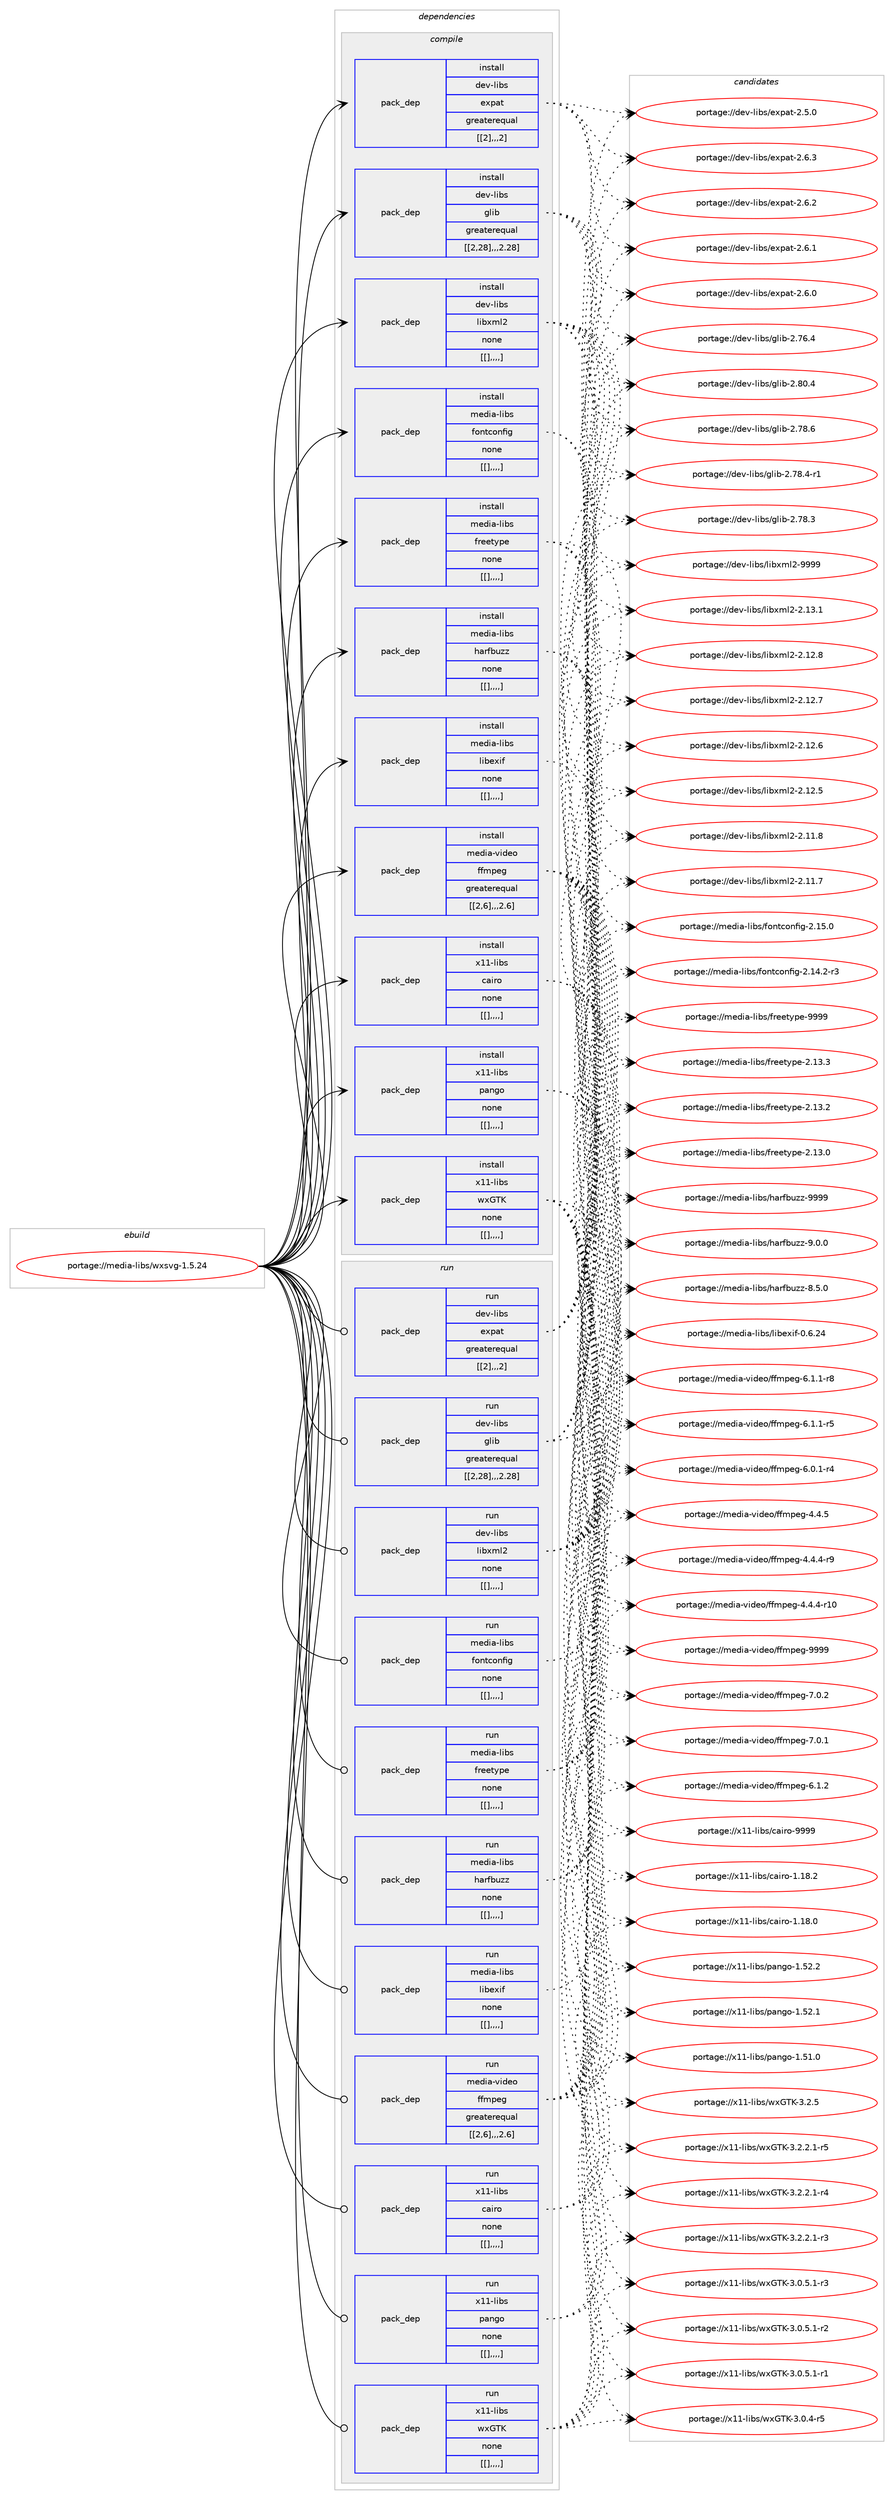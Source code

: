 digraph prolog {

# *************
# Graph options
# *************

newrank=true;
concentrate=true;
compound=true;
graph [rankdir=LR,fontname=Helvetica,fontsize=10,ranksep=1.5];#, ranksep=2.5, nodesep=0.2];
edge  [arrowhead=vee];
node  [fontname=Helvetica,fontsize=10];

# **********
# The ebuild
# **********

subgraph cluster_leftcol {
color=gray;
label=<<i>ebuild</i>>;
id [label="portage://media-libs/wxsvg-1.5.24", color=red, width=4, href="../media-libs/wxsvg-1.5.24.svg"];
}

# ****************
# The dependencies
# ****************

subgraph cluster_midcol {
color=gray;
label=<<i>dependencies</i>>;
subgraph cluster_compile {
fillcolor="#eeeeee";
style=filled;
label=<<i>compile</i>>;
subgraph pack239591 {
dependency324081 [label=<<TABLE BORDER="0" CELLBORDER="1" CELLSPACING="0" CELLPADDING="4" WIDTH="220"><TR><TD ROWSPAN="6" CELLPADDING="30">pack_dep</TD></TR><TR><TD WIDTH="110">install</TD></TR><TR><TD>dev-libs</TD></TR><TR><TD>expat</TD></TR><TR><TD>greaterequal</TD></TR><TR><TD>[[2],,,2]</TD></TR></TABLE>>, shape=none, color=blue];
}
id:e -> dependency324081:w [weight=20,style="solid",arrowhead="vee"];
subgraph pack239592 {
dependency324082 [label=<<TABLE BORDER="0" CELLBORDER="1" CELLSPACING="0" CELLPADDING="4" WIDTH="220"><TR><TD ROWSPAN="6" CELLPADDING="30">pack_dep</TD></TR><TR><TD WIDTH="110">install</TD></TR><TR><TD>dev-libs</TD></TR><TR><TD>glib</TD></TR><TR><TD>greaterequal</TD></TR><TR><TD>[[2,28],,,2.28]</TD></TR></TABLE>>, shape=none, color=blue];
}
id:e -> dependency324082:w [weight=20,style="solid",arrowhead="vee"];
subgraph pack239593 {
dependency324083 [label=<<TABLE BORDER="0" CELLBORDER="1" CELLSPACING="0" CELLPADDING="4" WIDTH="220"><TR><TD ROWSPAN="6" CELLPADDING="30">pack_dep</TD></TR><TR><TD WIDTH="110">install</TD></TR><TR><TD>dev-libs</TD></TR><TR><TD>libxml2</TD></TR><TR><TD>none</TD></TR><TR><TD>[[],,,,]</TD></TR></TABLE>>, shape=none, color=blue];
}
id:e -> dependency324083:w [weight=20,style="solid",arrowhead="vee"];
subgraph pack239594 {
dependency324084 [label=<<TABLE BORDER="0" CELLBORDER="1" CELLSPACING="0" CELLPADDING="4" WIDTH="220"><TR><TD ROWSPAN="6" CELLPADDING="30">pack_dep</TD></TR><TR><TD WIDTH="110">install</TD></TR><TR><TD>media-libs</TD></TR><TR><TD>fontconfig</TD></TR><TR><TD>none</TD></TR><TR><TD>[[],,,,]</TD></TR></TABLE>>, shape=none, color=blue];
}
id:e -> dependency324084:w [weight=20,style="solid",arrowhead="vee"];
subgraph pack239595 {
dependency324085 [label=<<TABLE BORDER="0" CELLBORDER="1" CELLSPACING="0" CELLPADDING="4" WIDTH="220"><TR><TD ROWSPAN="6" CELLPADDING="30">pack_dep</TD></TR><TR><TD WIDTH="110">install</TD></TR><TR><TD>media-libs</TD></TR><TR><TD>freetype</TD></TR><TR><TD>none</TD></TR><TR><TD>[[],,,,]</TD></TR></TABLE>>, shape=none, color=blue];
}
id:e -> dependency324085:w [weight=20,style="solid",arrowhead="vee"];
subgraph pack239596 {
dependency324086 [label=<<TABLE BORDER="0" CELLBORDER="1" CELLSPACING="0" CELLPADDING="4" WIDTH="220"><TR><TD ROWSPAN="6" CELLPADDING="30">pack_dep</TD></TR><TR><TD WIDTH="110">install</TD></TR><TR><TD>media-libs</TD></TR><TR><TD>harfbuzz</TD></TR><TR><TD>none</TD></TR><TR><TD>[[],,,,]</TD></TR></TABLE>>, shape=none, color=blue];
}
id:e -> dependency324086:w [weight=20,style="solid",arrowhead="vee"];
subgraph pack239597 {
dependency324087 [label=<<TABLE BORDER="0" CELLBORDER="1" CELLSPACING="0" CELLPADDING="4" WIDTH="220"><TR><TD ROWSPAN="6" CELLPADDING="30">pack_dep</TD></TR><TR><TD WIDTH="110">install</TD></TR><TR><TD>media-libs</TD></TR><TR><TD>libexif</TD></TR><TR><TD>none</TD></TR><TR><TD>[[],,,,]</TD></TR></TABLE>>, shape=none, color=blue];
}
id:e -> dependency324087:w [weight=20,style="solid",arrowhead="vee"];
subgraph pack239598 {
dependency324088 [label=<<TABLE BORDER="0" CELLBORDER="1" CELLSPACING="0" CELLPADDING="4" WIDTH="220"><TR><TD ROWSPAN="6" CELLPADDING="30">pack_dep</TD></TR><TR><TD WIDTH="110">install</TD></TR><TR><TD>media-video</TD></TR><TR><TD>ffmpeg</TD></TR><TR><TD>greaterequal</TD></TR><TR><TD>[[2,6],,,2.6]</TD></TR></TABLE>>, shape=none, color=blue];
}
id:e -> dependency324088:w [weight=20,style="solid",arrowhead="vee"];
subgraph pack239599 {
dependency324089 [label=<<TABLE BORDER="0" CELLBORDER="1" CELLSPACING="0" CELLPADDING="4" WIDTH="220"><TR><TD ROWSPAN="6" CELLPADDING="30">pack_dep</TD></TR><TR><TD WIDTH="110">install</TD></TR><TR><TD>x11-libs</TD></TR><TR><TD>cairo</TD></TR><TR><TD>none</TD></TR><TR><TD>[[],,,,]</TD></TR></TABLE>>, shape=none, color=blue];
}
id:e -> dependency324089:w [weight=20,style="solid",arrowhead="vee"];
subgraph pack239600 {
dependency324090 [label=<<TABLE BORDER="0" CELLBORDER="1" CELLSPACING="0" CELLPADDING="4" WIDTH="220"><TR><TD ROWSPAN="6" CELLPADDING="30">pack_dep</TD></TR><TR><TD WIDTH="110">install</TD></TR><TR><TD>x11-libs</TD></TR><TR><TD>pango</TD></TR><TR><TD>none</TD></TR><TR><TD>[[],,,,]</TD></TR></TABLE>>, shape=none, color=blue];
}
id:e -> dependency324090:w [weight=20,style="solid",arrowhead="vee"];
subgraph pack239601 {
dependency324091 [label=<<TABLE BORDER="0" CELLBORDER="1" CELLSPACING="0" CELLPADDING="4" WIDTH="220"><TR><TD ROWSPAN="6" CELLPADDING="30">pack_dep</TD></TR><TR><TD WIDTH="110">install</TD></TR><TR><TD>x11-libs</TD></TR><TR><TD>wxGTK</TD></TR><TR><TD>none</TD></TR><TR><TD>[[],,,,]</TD></TR></TABLE>>, shape=none, color=blue];
}
id:e -> dependency324091:w [weight=20,style="solid",arrowhead="vee"];
}
subgraph cluster_compileandrun {
fillcolor="#eeeeee";
style=filled;
label=<<i>compile and run</i>>;
}
subgraph cluster_run {
fillcolor="#eeeeee";
style=filled;
label=<<i>run</i>>;
subgraph pack239602 {
dependency324092 [label=<<TABLE BORDER="0" CELLBORDER="1" CELLSPACING="0" CELLPADDING="4" WIDTH="220"><TR><TD ROWSPAN="6" CELLPADDING="30">pack_dep</TD></TR><TR><TD WIDTH="110">run</TD></TR><TR><TD>dev-libs</TD></TR><TR><TD>expat</TD></TR><TR><TD>greaterequal</TD></TR><TR><TD>[[2],,,2]</TD></TR></TABLE>>, shape=none, color=blue];
}
id:e -> dependency324092:w [weight=20,style="solid",arrowhead="odot"];
subgraph pack239603 {
dependency324093 [label=<<TABLE BORDER="0" CELLBORDER="1" CELLSPACING="0" CELLPADDING="4" WIDTH="220"><TR><TD ROWSPAN="6" CELLPADDING="30">pack_dep</TD></TR><TR><TD WIDTH="110">run</TD></TR><TR><TD>dev-libs</TD></TR><TR><TD>glib</TD></TR><TR><TD>greaterequal</TD></TR><TR><TD>[[2,28],,,2.28]</TD></TR></TABLE>>, shape=none, color=blue];
}
id:e -> dependency324093:w [weight=20,style="solid",arrowhead="odot"];
subgraph pack239604 {
dependency324094 [label=<<TABLE BORDER="0" CELLBORDER="1" CELLSPACING="0" CELLPADDING="4" WIDTH="220"><TR><TD ROWSPAN="6" CELLPADDING="30">pack_dep</TD></TR><TR><TD WIDTH="110">run</TD></TR><TR><TD>dev-libs</TD></TR><TR><TD>libxml2</TD></TR><TR><TD>none</TD></TR><TR><TD>[[],,,,]</TD></TR></TABLE>>, shape=none, color=blue];
}
id:e -> dependency324094:w [weight=20,style="solid",arrowhead="odot"];
subgraph pack239605 {
dependency324095 [label=<<TABLE BORDER="0" CELLBORDER="1" CELLSPACING="0" CELLPADDING="4" WIDTH="220"><TR><TD ROWSPAN="6" CELLPADDING="30">pack_dep</TD></TR><TR><TD WIDTH="110">run</TD></TR><TR><TD>media-libs</TD></TR><TR><TD>fontconfig</TD></TR><TR><TD>none</TD></TR><TR><TD>[[],,,,]</TD></TR></TABLE>>, shape=none, color=blue];
}
id:e -> dependency324095:w [weight=20,style="solid",arrowhead="odot"];
subgraph pack239606 {
dependency324096 [label=<<TABLE BORDER="0" CELLBORDER="1" CELLSPACING="0" CELLPADDING="4" WIDTH="220"><TR><TD ROWSPAN="6" CELLPADDING="30">pack_dep</TD></TR><TR><TD WIDTH="110">run</TD></TR><TR><TD>media-libs</TD></TR><TR><TD>freetype</TD></TR><TR><TD>none</TD></TR><TR><TD>[[],,,,]</TD></TR></TABLE>>, shape=none, color=blue];
}
id:e -> dependency324096:w [weight=20,style="solid",arrowhead="odot"];
subgraph pack239607 {
dependency324097 [label=<<TABLE BORDER="0" CELLBORDER="1" CELLSPACING="0" CELLPADDING="4" WIDTH="220"><TR><TD ROWSPAN="6" CELLPADDING="30">pack_dep</TD></TR><TR><TD WIDTH="110">run</TD></TR><TR><TD>media-libs</TD></TR><TR><TD>harfbuzz</TD></TR><TR><TD>none</TD></TR><TR><TD>[[],,,,]</TD></TR></TABLE>>, shape=none, color=blue];
}
id:e -> dependency324097:w [weight=20,style="solid",arrowhead="odot"];
subgraph pack239608 {
dependency324098 [label=<<TABLE BORDER="0" CELLBORDER="1" CELLSPACING="0" CELLPADDING="4" WIDTH="220"><TR><TD ROWSPAN="6" CELLPADDING="30">pack_dep</TD></TR><TR><TD WIDTH="110">run</TD></TR><TR><TD>media-libs</TD></TR><TR><TD>libexif</TD></TR><TR><TD>none</TD></TR><TR><TD>[[],,,,]</TD></TR></TABLE>>, shape=none, color=blue];
}
id:e -> dependency324098:w [weight=20,style="solid",arrowhead="odot"];
subgraph pack239609 {
dependency324099 [label=<<TABLE BORDER="0" CELLBORDER="1" CELLSPACING="0" CELLPADDING="4" WIDTH="220"><TR><TD ROWSPAN="6" CELLPADDING="30">pack_dep</TD></TR><TR><TD WIDTH="110">run</TD></TR><TR><TD>media-video</TD></TR><TR><TD>ffmpeg</TD></TR><TR><TD>greaterequal</TD></TR><TR><TD>[[2,6],,,2.6]</TD></TR></TABLE>>, shape=none, color=blue];
}
id:e -> dependency324099:w [weight=20,style="solid",arrowhead="odot"];
subgraph pack239610 {
dependency324100 [label=<<TABLE BORDER="0" CELLBORDER="1" CELLSPACING="0" CELLPADDING="4" WIDTH="220"><TR><TD ROWSPAN="6" CELLPADDING="30">pack_dep</TD></TR><TR><TD WIDTH="110">run</TD></TR><TR><TD>x11-libs</TD></TR><TR><TD>cairo</TD></TR><TR><TD>none</TD></TR><TR><TD>[[],,,,]</TD></TR></TABLE>>, shape=none, color=blue];
}
id:e -> dependency324100:w [weight=20,style="solid",arrowhead="odot"];
subgraph pack239611 {
dependency324101 [label=<<TABLE BORDER="0" CELLBORDER="1" CELLSPACING="0" CELLPADDING="4" WIDTH="220"><TR><TD ROWSPAN="6" CELLPADDING="30">pack_dep</TD></TR><TR><TD WIDTH="110">run</TD></TR><TR><TD>x11-libs</TD></TR><TR><TD>pango</TD></TR><TR><TD>none</TD></TR><TR><TD>[[],,,,]</TD></TR></TABLE>>, shape=none, color=blue];
}
id:e -> dependency324101:w [weight=20,style="solid",arrowhead="odot"];
subgraph pack239612 {
dependency324102 [label=<<TABLE BORDER="0" CELLBORDER="1" CELLSPACING="0" CELLPADDING="4" WIDTH="220"><TR><TD ROWSPAN="6" CELLPADDING="30">pack_dep</TD></TR><TR><TD WIDTH="110">run</TD></TR><TR><TD>x11-libs</TD></TR><TR><TD>wxGTK</TD></TR><TR><TD>none</TD></TR><TR><TD>[[],,,,]</TD></TR></TABLE>>, shape=none, color=blue];
}
id:e -> dependency324102:w [weight=20,style="solid",arrowhead="odot"];
}
}

# **************
# The candidates
# **************

subgraph cluster_choices {
rank=same;
color=gray;
label=<<i>candidates</i>>;

subgraph choice239591 {
color=black;
nodesep=1;
choice10010111845108105981154710112011297116455046544651 [label="portage://dev-libs/expat-2.6.3", color=red, width=4,href="../dev-libs/expat-2.6.3.svg"];
choice10010111845108105981154710112011297116455046544650 [label="portage://dev-libs/expat-2.6.2", color=red, width=4,href="../dev-libs/expat-2.6.2.svg"];
choice10010111845108105981154710112011297116455046544649 [label="portage://dev-libs/expat-2.6.1", color=red, width=4,href="../dev-libs/expat-2.6.1.svg"];
choice10010111845108105981154710112011297116455046544648 [label="portage://dev-libs/expat-2.6.0", color=red, width=4,href="../dev-libs/expat-2.6.0.svg"];
choice10010111845108105981154710112011297116455046534648 [label="portage://dev-libs/expat-2.5.0", color=red, width=4,href="../dev-libs/expat-2.5.0.svg"];
dependency324081:e -> choice10010111845108105981154710112011297116455046544651:w [style=dotted,weight="100"];
dependency324081:e -> choice10010111845108105981154710112011297116455046544650:w [style=dotted,weight="100"];
dependency324081:e -> choice10010111845108105981154710112011297116455046544649:w [style=dotted,weight="100"];
dependency324081:e -> choice10010111845108105981154710112011297116455046544648:w [style=dotted,weight="100"];
dependency324081:e -> choice10010111845108105981154710112011297116455046534648:w [style=dotted,weight="100"];
}
subgraph choice239592 {
color=black;
nodesep=1;
choice1001011184510810598115471031081059845504656484652 [label="portage://dev-libs/glib-2.80.4", color=red, width=4,href="../dev-libs/glib-2.80.4.svg"];
choice1001011184510810598115471031081059845504655564654 [label="portage://dev-libs/glib-2.78.6", color=red, width=4,href="../dev-libs/glib-2.78.6.svg"];
choice10010111845108105981154710310810598455046555646524511449 [label="portage://dev-libs/glib-2.78.4-r1", color=red, width=4,href="../dev-libs/glib-2.78.4-r1.svg"];
choice1001011184510810598115471031081059845504655564651 [label="portage://dev-libs/glib-2.78.3", color=red, width=4,href="../dev-libs/glib-2.78.3.svg"];
choice1001011184510810598115471031081059845504655544652 [label="portage://dev-libs/glib-2.76.4", color=red, width=4,href="../dev-libs/glib-2.76.4.svg"];
dependency324082:e -> choice1001011184510810598115471031081059845504656484652:w [style=dotted,weight="100"];
dependency324082:e -> choice1001011184510810598115471031081059845504655564654:w [style=dotted,weight="100"];
dependency324082:e -> choice10010111845108105981154710310810598455046555646524511449:w [style=dotted,weight="100"];
dependency324082:e -> choice1001011184510810598115471031081059845504655564651:w [style=dotted,weight="100"];
dependency324082:e -> choice1001011184510810598115471031081059845504655544652:w [style=dotted,weight="100"];
}
subgraph choice239593 {
color=black;
nodesep=1;
choice10010111845108105981154710810598120109108504557575757 [label="portage://dev-libs/libxml2-9999", color=red, width=4,href="../dev-libs/libxml2-9999.svg"];
choice100101118451081059811547108105981201091085045504649514649 [label="portage://dev-libs/libxml2-2.13.1", color=red, width=4,href="../dev-libs/libxml2-2.13.1.svg"];
choice100101118451081059811547108105981201091085045504649504656 [label="portage://dev-libs/libxml2-2.12.8", color=red, width=4,href="../dev-libs/libxml2-2.12.8.svg"];
choice100101118451081059811547108105981201091085045504649504655 [label="portage://dev-libs/libxml2-2.12.7", color=red, width=4,href="../dev-libs/libxml2-2.12.7.svg"];
choice100101118451081059811547108105981201091085045504649504654 [label="portage://dev-libs/libxml2-2.12.6", color=red, width=4,href="../dev-libs/libxml2-2.12.6.svg"];
choice100101118451081059811547108105981201091085045504649504653 [label="portage://dev-libs/libxml2-2.12.5", color=red, width=4,href="../dev-libs/libxml2-2.12.5.svg"];
choice100101118451081059811547108105981201091085045504649494656 [label="portage://dev-libs/libxml2-2.11.8", color=red, width=4,href="../dev-libs/libxml2-2.11.8.svg"];
choice100101118451081059811547108105981201091085045504649494655 [label="portage://dev-libs/libxml2-2.11.7", color=red, width=4,href="../dev-libs/libxml2-2.11.7.svg"];
dependency324083:e -> choice10010111845108105981154710810598120109108504557575757:w [style=dotted,weight="100"];
dependency324083:e -> choice100101118451081059811547108105981201091085045504649514649:w [style=dotted,weight="100"];
dependency324083:e -> choice100101118451081059811547108105981201091085045504649504656:w [style=dotted,weight="100"];
dependency324083:e -> choice100101118451081059811547108105981201091085045504649504655:w [style=dotted,weight="100"];
dependency324083:e -> choice100101118451081059811547108105981201091085045504649504654:w [style=dotted,weight="100"];
dependency324083:e -> choice100101118451081059811547108105981201091085045504649504653:w [style=dotted,weight="100"];
dependency324083:e -> choice100101118451081059811547108105981201091085045504649494656:w [style=dotted,weight="100"];
dependency324083:e -> choice100101118451081059811547108105981201091085045504649494655:w [style=dotted,weight="100"];
}
subgraph choice239594 {
color=black;
nodesep=1;
choice109101100105974510810598115471021111101169911111010210510345504649534648 [label="portage://media-libs/fontconfig-2.15.0", color=red, width=4,href="../media-libs/fontconfig-2.15.0.svg"];
choice1091011001059745108105981154710211111011699111110102105103455046495246504511451 [label="portage://media-libs/fontconfig-2.14.2-r3", color=red, width=4,href="../media-libs/fontconfig-2.14.2-r3.svg"];
dependency324084:e -> choice109101100105974510810598115471021111101169911111010210510345504649534648:w [style=dotted,weight="100"];
dependency324084:e -> choice1091011001059745108105981154710211111011699111110102105103455046495246504511451:w [style=dotted,weight="100"];
}
subgraph choice239595 {
color=black;
nodesep=1;
choice109101100105974510810598115471021141011011161211121014557575757 [label="portage://media-libs/freetype-9999", color=red, width=4,href="../media-libs/freetype-9999.svg"];
choice1091011001059745108105981154710211410110111612111210145504649514651 [label="portage://media-libs/freetype-2.13.3", color=red, width=4,href="../media-libs/freetype-2.13.3.svg"];
choice1091011001059745108105981154710211410110111612111210145504649514650 [label="portage://media-libs/freetype-2.13.2", color=red, width=4,href="../media-libs/freetype-2.13.2.svg"];
choice1091011001059745108105981154710211410110111612111210145504649514648 [label="portage://media-libs/freetype-2.13.0", color=red, width=4,href="../media-libs/freetype-2.13.0.svg"];
dependency324085:e -> choice109101100105974510810598115471021141011011161211121014557575757:w [style=dotted,weight="100"];
dependency324085:e -> choice1091011001059745108105981154710211410110111612111210145504649514651:w [style=dotted,weight="100"];
dependency324085:e -> choice1091011001059745108105981154710211410110111612111210145504649514650:w [style=dotted,weight="100"];
dependency324085:e -> choice1091011001059745108105981154710211410110111612111210145504649514648:w [style=dotted,weight="100"];
}
subgraph choice239596 {
color=black;
nodesep=1;
choice1091011001059745108105981154710497114102981171221224557575757 [label="portage://media-libs/harfbuzz-9999", color=red, width=4,href="../media-libs/harfbuzz-9999.svg"];
choice109101100105974510810598115471049711410298117122122455746484648 [label="portage://media-libs/harfbuzz-9.0.0", color=red, width=4,href="../media-libs/harfbuzz-9.0.0.svg"];
choice109101100105974510810598115471049711410298117122122455646534648 [label="portage://media-libs/harfbuzz-8.5.0", color=red, width=4,href="../media-libs/harfbuzz-8.5.0.svg"];
dependency324086:e -> choice1091011001059745108105981154710497114102981171221224557575757:w [style=dotted,weight="100"];
dependency324086:e -> choice109101100105974510810598115471049711410298117122122455746484648:w [style=dotted,weight="100"];
dependency324086:e -> choice109101100105974510810598115471049711410298117122122455646534648:w [style=dotted,weight="100"];
}
subgraph choice239597 {
color=black;
nodesep=1;
choice109101100105974510810598115471081059810112010510245484654465052 [label="portage://media-libs/libexif-0.6.24", color=red, width=4,href="../media-libs/libexif-0.6.24.svg"];
dependency324087:e -> choice109101100105974510810598115471081059810112010510245484654465052:w [style=dotted,weight="100"];
}
subgraph choice239598 {
color=black;
nodesep=1;
choice1091011001059745118105100101111471021021091121011034557575757 [label="portage://media-video/ffmpeg-9999", color=red, width=4,href="../media-video/ffmpeg-9999.svg"];
choice109101100105974511810510010111147102102109112101103455546484650 [label="portage://media-video/ffmpeg-7.0.2", color=red, width=4,href="../media-video/ffmpeg-7.0.2.svg"];
choice109101100105974511810510010111147102102109112101103455546484649 [label="portage://media-video/ffmpeg-7.0.1", color=red, width=4,href="../media-video/ffmpeg-7.0.1.svg"];
choice109101100105974511810510010111147102102109112101103455446494650 [label="portage://media-video/ffmpeg-6.1.2", color=red, width=4,href="../media-video/ffmpeg-6.1.2.svg"];
choice1091011001059745118105100101111471021021091121011034554464946494511456 [label="portage://media-video/ffmpeg-6.1.1-r8", color=red, width=4,href="../media-video/ffmpeg-6.1.1-r8.svg"];
choice1091011001059745118105100101111471021021091121011034554464946494511453 [label="portage://media-video/ffmpeg-6.1.1-r5", color=red, width=4,href="../media-video/ffmpeg-6.1.1-r5.svg"];
choice1091011001059745118105100101111471021021091121011034554464846494511452 [label="portage://media-video/ffmpeg-6.0.1-r4", color=red, width=4,href="../media-video/ffmpeg-6.0.1-r4.svg"];
choice109101100105974511810510010111147102102109112101103455246524653 [label="portage://media-video/ffmpeg-4.4.5", color=red, width=4,href="../media-video/ffmpeg-4.4.5.svg"];
choice1091011001059745118105100101111471021021091121011034552465246524511457 [label="portage://media-video/ffmpeg-4.4.4-r9", color=red, width=4,href="../media-video/ffmpeg-4.4.4-r9.svg"];
choice109101100105974511810510010111147102102109112101103455246524652451144948 [label="portage://media-video/ffmpeg-4.4.4-r10", color=red, width=4,href="../media-video/ffmpeg-4.4.4-r10.svg"];
dependency324088:e -> choice1091011001059745118105100101111471021021091121011034557575757:w [style=dotted,weight="100"];
dependency324088:e -> choice109101100105974511810510010111147102102109112101103455546484650:w [style=dotted,weight="100"];
dependency324088:e -> choice109101100105974511810510010111147102102109112101103455546484649:w [style=dotted,weight="100"];
dependency324088:e -> choice109101100105974511810510010111147102102109112101103455446494650:w [style=dotted,weight="100"];
dependency324088:e -> choice1091011001059745118105100101111471021021091121011034554464946494511456:w [style=dotted,weight="100"];
dependency324088:e -> choice1091011001059745118105100101111471021021091121011034554464946494511453:w [style=dotted,weight="100"];
dependency324088:e -> choice1091011001059745118105100101111471021021091121011034554464846494511452:w [style=dotted,weight="100"];
dependency324088:e -> choice109101100105974511810510010111147102102109112101103455246524653:w [style=dotted,weight="100"];
dependency324088:e -> choice1091011001059745118105100101111471021021091121011034552465246524511457:w [style=dotted,weight="100"];
dependency324088:e -> choice109101100105974511810510010111147102102109112101103455246524652451144948:w [style=dotted,weight="100"];
}
subgraph choice239599 {
color=black;
nodesep=1;
choice120494945108105981154799971051141114557575757 [label="portage://x11-libs/cairo-9999", color=red, width=4,href="../x11-libs/cairo-9999.svg"];
choice1204949451081059811547999710511411145494649564650 [label="portage://x11-libs/cairo-1.18.2", color=red, width=4,href="../x11-libs/cairo-1.18.2.svg"];
choice1204949451081059811547999710511411145494649564648 [label="portage://x11-libs/cairo-1.18.0", color=red, width=4,href="../x11-libs/cairo-1.18.0.svg"];
dependency324089:e -> choice120494945108105981154799971051141114557575757:w [style=dotted,weight="100"];
dependency324089:e -> choice1204949451081059811547999710511411145494649564650:w [style=dotted,weight="100"];
dependency324089:e -> choice1204949451081059811547999710511411145494649564648:w [style=dotted,weight="100"];
}
subgraph choice239600 {
color=black;
nodesep=1;
choice12049494510810598115471129711010311145494653504650 [label="portage://x11-libs/pango-1.52.2", color=red, width=4,href="../x11-libs/pango-1.52.2.svg"];
choice12049494510810598115471129711010311145494653504649 [label="portage://x11-libs/pango-1.52.1", color=red, width=4,href="../x11-libs/pango-1.52.1.svg"];
choice12049494510810598115471129711010311145494653494648 [label="portage://x11-libs/pango-1.51.0", color=red, width=4,href="../x11-libs/pango-1.51.0.svg"];
dependency324090:e -> choice12049494510810598115471129711010311145494653504650:w [style=dotted,weight="100"];
dependency324090:e -> choice12049494510810598115471129711010311145494653504649:w [style=dotted,weight="100"];
dependency324090:e -> choice12049494510810598115471129711010311145494653494648:w [style=dotted,weight="100"];
}
subgraph choice239601 {
color=black;
nodesep=1;
choice1204949451081059811547119120718475455146504653 [label="portage://x11-libs/wxGTK-3.2.5", color=red, width=4,href="../x11-libs/wxGTK-3.2.5.svg"];
choice120494945108105981154711912071847545514650465046494511453 [label="portage://x11-libs/wxGTK-3.2.2.1-r5", color=red, width=4,href="../x11-libs/wxGTK-3.2.2.1-r5.svg"];
choice120494945108105981154711912071847545514650465046494511452 [label="portage://x11-libs/wxGTK-3.2.2.1-r4", color=red, width=4,href="../x11-libs/wxGTK-3.2.2.1-r4.svg"];
choice120494945108105981154711912071847545514650465046494511451 [label="portage://x11-libs/wxGTK-3.2.2.1-r3", color=red, width=4,href="../x11-libs/wxGTK-3.2.2.1-r3.svg"];
choice120494945108105981154711912071847545514648465346494511451 [label="portage://x11-libs/wxGTK-3.0.5.1-r3", color=red, width=4,href="../x11-libs/wxGTK-3.0.5.1-r3.svg"];
choice120494945108105981154711912071847545514648465346494511450 [label="portage://x11-libs/wxGTK-3.0.5.1-r2", color=red, width=4,href="../x11-libs/wxGTK-3.0.5.1-r2.svg"];
choice120494945108105981154711912071847545514648465346494511449 [label="portage://x11-libs/wxGTK-3.0.5.1-r1", color=red, width=4,href="../x11-libs/wxGTK-3.0.5.1-r1.svg"];
choice12049494510810598115471191207184754551464846524511453 [label="portage://x11-libs/wxGTK-3.0.4-r5", color=red, width=4,href="../x11-libs/wxGTK-3.0.4-r5.svg"];
dependency324091:e -> choice1204949451081059811547119120718475455146504653:w [style=dotted,weight="100"];
dependency324091:e -> choice120494945108105981154711912071847545514650465046494511453:w [style=dotted,weight="100"];
dependency324091:e -> choice120494945108105981154711912071847545514650465046494511452:w [style=dotted,weight="100"];
dependency324091:e -> choice120494945108105981154711912071847545514650465046494511451:w [style=dotted,weight="100"];
dependency324091:e -> choice120494945108105981154711912071847545514648465346494511451:w [style=dotted,weight="100"];
dependency324091:e -> choice120494945108105981154711912071847545514648465346494511450:w [style=dotted,weight="100"];
dependency324091:e -> choice120494945108105981154711912071847545514648465346494511449:w [style=dotted,weight="100"];
dependency324091:e -> choice12049494510810598115471191207184754551464846524511453:w [style=dotted,weight="100"];
}
subgraph choice239602 {
color=black;
nodesep=1;
choice10010111845108105981154710112011297116455046544651 [label="portage://dev-libs/expat-2.6.3", color=red, width=4,href="../dev-libs/expat-2.6.3.svg"];
choice10010111845108105981154710112011297116455046544650 [label="portage://dev-libs/expat-2.6.2", color=red, width=4,href="../dev-libs/expat-2.6.2.svg"];
choice10010111845108105981154710112011297116455046544649 [label="portage://dev-libs/expat-2.6.1", color=red, width=4,href="../dev-libs/expat-2.6.1.svg"];
choice10010111845108105981154710112011297116455046544648 [label="portage://dev-libs/expat-2.6.0", color=red, width=4,href="../dev-libs/expat-2.6.0.svg"];
choice10010111845108105981154710112011297116455046534648 [label="portage://dev-libs/expat-2.5.0", color=red, width=4,href="../dev-libs/expat-2.5.0.svg"];
dependency324092:e -> choice10010111845108105981154710112011297116455046544651:w [style=dotted,weight="100"];
dependency324092:e -> choice10010111845108105981154710112011297116455046544650:w [style=dotted,weight="100"];
dependency324092:e -> choice10010111845108105981154710112011297116455046544649:w [style=dotted,weight="100"];
dependency324092:e -> choice10010111845108105981154710112011297116455046544648:w [style=dotted,weight="100"];
dependency324092:e -> choice10010111845108105981154710112011297116455046534648:w [style=dotted,weight="100"];
}
subgraph choice239603 {
color=black;
nodesep=1;
choice1001011184510810598115471031081059845504656484652 [label="portage://dev-libs/glib-2.80.4", color=red, width=4,href="../dev-libs/glib-2.80.4.svg"];
choice1001011184510810598115471031081059845504655564654 [label="portage://dev-libs/glib-2.78.6", color=red, width=4,href="../dev-libs/glib-2.78.6.svg"];
choice10010111845108105981154710310810598455046555646524511449 [label="portage://dev-libs/glib-2.78.4-r1", color=red, width=4,href="../dev-libs/glib-2.78.4-r1.svg"];
choice1001011184510810598115471031081059845504655564651 [label="portage://dev-libs/glib-2.78.3", color=red, width=4,href="../dev-libs/glib-2.78.3.svg"];
choice1001011184510810598115471031081059845504655544652 [label="portage://dev-libs/glib-2.76.4", color=red, width=4,href="../dev-libs/glib-2.76.4.svg"];
dependency324093:e -> choice1001011184510810598115471031081059845504656484652:w [style=dotted,weight="100"];
dependency324093:e -> choice1001011184510810598115471031081059845504655564654:w [style=dotted,weight="100"];
dependency324093:e -> choice10010111845108105981154710310810598455046555646524511449:w [style=dotted,weight="100"];
dependency324093:e -> choice1001011184510810598115471031081059845504655564651:w [style=dotted,weight="100"];
dependency324093:e -> choice1001011184510810598115471031081059845504655544652:w [style=dotted,weight="100"];
}
subgraph choice239604 {
color=black;
nodesep=1;
choice10010111845108105981154710810598120109108504557575757 [label="portage://dev-libs/libxml2-9999", color=red, width=4,href="../dev-libs/libxml2-9999.svg"];
choice100101118451081059811547108105981201091085045504649514649 [label="portage://dev-libs/libxml2-2.13.1", color=red, width=4,href="../dev-libs/libxml2-2.13.1.svg"];
choice100101118451081059811547108105981201091085045504649504656 [label="portage://dev-libs/libxml2-2.12.8", color=red, width=4,href="../dev-libs/libxml2-2.12.8.svg"];
choice100101118451081059811547108105981201091085045504649504655 [label="portage://dev-libs/libxml2-2.12.7", color=red, width=4,href="../dev-libs/libxml2-2.12.7.svg"];
choice100101118451081059811547108105981201091085045504649504654 [label="portage://dev-libs/libxml2-2.12.6", color=red, width=4,href="../dev-libs/libxml2-2.12.6.svg"];
choice100101118451081059811547108105981201091085045504649504653 [label="portage://dev-libs/libxml2-2.12.5", color=red, width=4,href="../dev-libs/libxml2-2.12.5.svg"];
choice100101118451081059811547108105981201091085045504649494656 [label="portage://dev-libs/libxml2-2.11.8", color=red, width=4,href="../dev-libs/libxml2-2.11.8.svg"];
choice100101118451081059811547108105981201091085045504649494655 [label="portage://dev-libs/libxml2-2.11.7", color=red, width=4,href="../dev-libs/libxml2-2.11.7.svg"];
dependency324094:e -> choice10010111845108105981154710810598120109108504557575757:w [style=dotted,weight="100"];
dependency324094:e -> choice100101118451081059811547108105981201091085045504649514649:w [style=dotted,weight="100"];
dependency324094:e -> choice100101118451081059811547108105981201091085045504649504656:w [style=dotted,weight="100"];
dependency324094:e -> choice100101118451081059811547108105981201091085045504649504655:w [style=dotted,weight="100"];
dependency324094:e -> choice100101118451081059811547108105981201091085045504649504654:w [style=dotted,weight="100"];
dependency324094:e -> choice100101118451081059811547108105981201091085045504649504653:w [style=dotted,weight="100"];
dependency324094:e -> choice100101118451081059811547108105981201091085045504649494656:w [style=dotted,weight="100"];
dependency324094:e -> choice100101118451081059811547108105981201091085045504649494655:w [style=dotted,weight="100"];
}
subgraph choice239605 {
color=black;
nodesep=1;
choice109101100105974510810598115471021111101169911111010210510345504649534648 [label="portage://media-libs/fontconfig-2.15.0", color=red, width=4,href="../media-libs/fontconfig-2.15.0.svg"];
choice1091011001059745108105981154710211111011699111110102105103455046495246504511451 [label="portage://media-libs/fontconfig-2.14.2-r3", color=red, width=4,href="../media-libs/fontconfig-2.14.2-r3.svg"];
dependency324095:e -> choice109101100105974510810598115471021111101169911111010210510345504649534648:w [style=dotted,weight="100"];
dependency324095:e -> choice1091011001059745108105981154710211111011699111110102105103455046495246504511451:w [style=dotted,weight="100"];
}
subgraph choice239606 {
color=black;
nodesep=1;
choice109101100105974510810598115471021141011011161211121014557575757 [label="portage://media-libs/freetype-9999", color=red, width=4,href="../media-libs/freetype-9999.svg"];
choice1091011001059745108105981154710211410110111612111210145504649514651 [label="portage://media-libs/freetype-2.13.3", color=red, width=4,href="../media-libs/freetype-2.13.3.svg"];
choice1091011001059745108105981154710211410110111612111210145504649514650 [label="portage://media-libs/freetype-2.13.2", color=red, width=4,href="../media-libs/freetype-2.13.2.svg"];
choice1091011001059745108105981154710211410110111612111210145504649514648 [label="portage://media-libs/freetype-2.13.0", color=red, width=4,href="../media-libs/freetype-2.13.0.svg"];
dependency324096:e -> choice109101100105974510810598115471021141011011161211121014557575757:w [style=dotted,weight="100"];
dependency324096:e -> choice1091011001059745108105981154710211410110111612111210145504649514651:w [style=dotted,weight="100"];
dependency324096:e -> choice1091011001059745108105981154710211410110111612111210145504649514650:w [style=dotted,weight="100"];
dependency324096:e -> choice1091011001059745108105981154710211410110111612111210145504649514648:w [style=dotted,weight="100"];
}
subgraph choice239607 {
color=black;
nodesep=1;
choice1091011001059745108105981154710497114102981171221224557575757 [label="portage://media-libs/harfbuzz-9999", color=red, width=4,href="../media-libs/harfbuzz-9999.svg"];
choice109101100105974510810598115471049711410298117122122455746484648 [label="portage://media-libs/harfbuzz-9.0.0", color=red, width=4,href="../media-libs/harfbuzz-9.0.0.svg"];
choice109101100105974510810598115471049711410298117122122455646534648 [label="portage://media-libs/harfbuzz-8.5.0", color=red, width=4,href="../media-libs/harfbuzz-8.5.0.svg"];
dependency324097:e -> choice1091011001059745108105981154710497114102981171221224557575757:w [style=dotted,weight="100"];
dependency324097:e -> choice109101100105974510810598115471049711410298117122122455746484648:w [style=dotted,weight="100"];
dependency324097:e -> choice109101100105974510810598115471049711410298117122122455646534648:w [style=dotted,weight="100"];
}
subgraph choice239608 {
color=black;
nodesep=1;
choice109101100105974510810598115471081059810112010510245484654465052 [label="portage://media-libs/libexif-0.6.24", color=red, width=4,href="../media-libs/libexif-0.6.24.svg"];
dependency324098:e -> choice109101100105974510810598115471081059810112010510245484654465052:w [style=dotted,weight="100"];
}
subgraph choice239609 {
color=black;
nodesep=1;
choice1091011001059745118105100101111471021021091121011034557575757 [label="portage://media-video/ffmpeg-9999", color=red, width=4,href="../media-video/ffmpeg-9999.svg"];
choice109101100105974511810510010111147102102109112101103455546484650 [label="portage://media-video/ffmpeg-7.0.2", color=red, width=4,href="../media-video/ffmpeg-7.0.2.svg"];
choice109101100105974511810510010111147102102109112101103455546484649 [label="portage://media-video/ffmpeg-7.0.1", color=red, width=4,href="../media-video/ffmpeg-7.0.1.svg"];
choice109101100105974511810510010111147102102109112101103455446494650 [label="portage://media-video/ffmpeg-6.1.2", color=red, width=4,href="../media-video/ffmpeg-6.1.2.svg"];
choice1091011001059745118105100101111471021021091121011034554464946494511456 [label="portage://media-video/ffmpeg-6.1.1-r8", color=red, width=4,href="../media-video/ffmpeg-6.1.1-r8.svg"];
choice1091011001059745118105100101111471021021091121011034554464946494511453 [label="portage://media-video/ffmpeg-6.1.1-r5", color=red, width=4,href="../media-video/ffmpeg-6.1.1-r5.svg"];
choice1091011001059745118105100101111471021021091121011034554464846494511452 [label="portage://media-video/ffmpeg-6.0.1-r4", color=red, width=4,href="../media-video/ffmpeg-6.0.1-r4.svg"];
choice109101100105974511810510010111147102102109112101103455246524653 [label="portage://media-video/ffmpeg-4.4.5", color=red, width=4,href="../media-video/ffmpeg-4.4.5.svg"];
choice1091011001059745118105100101111471021021091121011034552465246524511457 [label="portage://media-video/ffmpeg-4.4.4-r9", color=red, width=4,href="../media-video/ffmpeg-4.4.4-r9.svg"];
choice109101100105974511810510010111147102102109112101103455246524652451144948 [label="portage://media-video/ffmpeg-4.4.4-r10", color=red, width=4,href="../media-video/ffmpeg-4.4.4-r10.svg"];
dependency324099:e -> choice1091011001059745118105100101111471021021091121011034557575757:w [style=dotted,weight="100"];
dependency324099:e -> choice109101100105974511810510010111147102102109112101103455546484650:w [style=dotted,weight="100"];
dependency324099:e -> choice109101100105974511810510010111147102102109112101103455546484649:w [style=dotted,weight="100"];
dependency324099:e -> choice109101100105974511810510010111147102102109112101103455446494650:w [style=dotted,weight="100"];
dependency324099:e -> choice1091011001059745118105100101111471021021091121011034554464946494511456:w [style=dotted,weight="100"];
dependency324099:e -> choice1091011001059745118105100101111471021021091121011034554464946494511453:w [style=dotted,weight="100"];
dependency324099:e -> choice1091011001059745118105100101111471021021091121011034554464846494511452:w [style=dotted,weight="100"];
dependency324099:e -> choice109101100105974511810510010111147102102109112101103455246524653:w [style=dotted,weight="100"];
dependency324099:e -> choice1091011001059745118105100101111471021021091121011034552465246524511457:w [style=dotted,weight="100"];
dependency324099:e -> choice109101100105974511810510010111147102102109112101103455246524652451144948:w [style=dotted,weight="100"];
}
subgraph choice239610 {
color=black;
nodesep=1;
choice120494945108105981154799971051141114557575757 [label="portage://x11-libs/cairo-9999", color=red, width=4,href="../x11-libs/cairo-9999.svg"];
choice1204949451081059811547999710511411145494649564650 [label="portage://x11-libs/cairo-1.18.2", color=red, width=4,href="../x11-libs/cairo-1.18.2.svg"];
choice1204949451081059811547999710511411145494649564648 [label="portage://x11-libs/cairo-1.18.0", color=red, width=4,href="../x11-libs/cairo-1.18.0.svg"];
dependency324100:e -> choice120494945108105981154799971051141114557575757:w [style=dotted,weight="100"];
dependency324100:e -> choice1204949451081059811547999710511411145494649564650:w [style=dotted,weight="100"];
dependency324100:e -> choice1204949451081059811547999710511411145494649564648:w [style=dotted,weight="100"];
}
subgraph choice239611 {
color=black;
nodesep=1;
choice12049494510810598115471129711010311145494653504650 [label="portage://x11-libs/pango-1.52.2", color=red, width=4,href="../x11-libs/pango-1.52.2.svg"];
choice12049494510810598115471129711010311145494653504649 [label="portage://x11-libs/pango-1.52.1", color=red, width=4,href="../x11-libs/pango-1.52.1.svg"];
choice12049494510810598115471129711010311145494653494648 [label="portage://x11-libs/pango-1.51.0", color=red, width=4,href="../x11-libs/pango-1.51.0.svg"];
dependency324101:e -> choice12049494510810598115471129711010311145494653504650:w [style=dotted,weight="100"];
dependency324101:e -> choice12049494510810598115471129711010311145494653504649:w [style=dotted,weight="100"];
dependency324101:e -> choice12049494510810598115471129711010311145494653494648:w [style=dotted,weight="100"];
}
subgraph choice239612 {
color=black;
nodesep=1;
choice1204949451081059811547119120718475455146504653 [label="portage://x11-libs/wxGTK-3.2.5", color=red, width=4,href="../x11-libs/wxGTK-3.2.5.svg"];
choice120494945108105981154711912071847545514650465046494511453 [label="portage://x11-libs/wxGTK-3.2.2.1-r5", color=red, width=4,href="../x11-libs/wxGTK-3.2.2.1-r5.svg"];
choice120494945108105981154711912071847545514650465046494511452 [label="portage://x11-libs/wxGTK-3.2.2.1-r4", color=red, width=4,href="../x11-libs/wxGTK-3.2.2.1-r4.svg"];
choice120494945108105981154711912071847545514650465046494511451 [label="portage://x11-libs/wxGTK-3.2.2.1-r3", color=red, width=4,href="../x11-libs/wxGTK-3.2.2.1-r3.svg"];
choice120494945108105981154711912071847545514648465346494511451 [label="portage://x11-libs/wxGTK-3.0.5.1-r3", color=red, width=4,href="../x11-libs/wxGTK-3.0.5.1-r3.svg"];
choice120494945108105981154711912071847545514648465346494511450 [label="portage://x11-libs/wxGTK-3.0.5.1-r2", color=red, width=4,href="../x11-libs/wxGTK-3.0.5.1-r2.svg"];
choice120494945108105981154711912071847545514648465346494511449 [label="portage://x11-libs/wxGTK-3.0.5.1-r1", color=red, width=4,href="../x11-libs/wxGTK-3.0.5.1-r1.svg"];
choice12049494510810598115471191207184754551464846524511453 [label="portage://x11-libs/wxGTK-3.0.4-r5", color=red, width=4,href="../x11-libs/wxGTK-3.0.4-r5.svg"];
dependency324102:e -> choice1204949451081059811547119120718475455146504653:w [style=dotted,weight="100"];
dependency324102:e -> choice120494945108105981154711912071847545514650465046494511453:w [style=dotted,weight="100"];
dependency324102:e -> choice120494945108105981154711912071847545514650465046494511452:w [style=dotted,weight="100"];
dependency324102:e -> choice120494945108105981154711912071847545514650465046494511451:w [style=dotted,weight="100"];
dependency324102:e -> choice120494945108105981154711912071847545514648465346494511451:w [style=dotted,weight="100"];
dependency324102:e -> choice120494945108105981154711912071847545514648465346494511450:w [style=dotted,weight="100"];
dependency324102:e -> choice120494945108105981154711912071847545514648465346494511449:w [style=dotted,weight="100"];
dependency324102:e -> choice12049494510810598115471191207184754551464846524511453:w [style=dotted,weight="100"];
}
}

}
